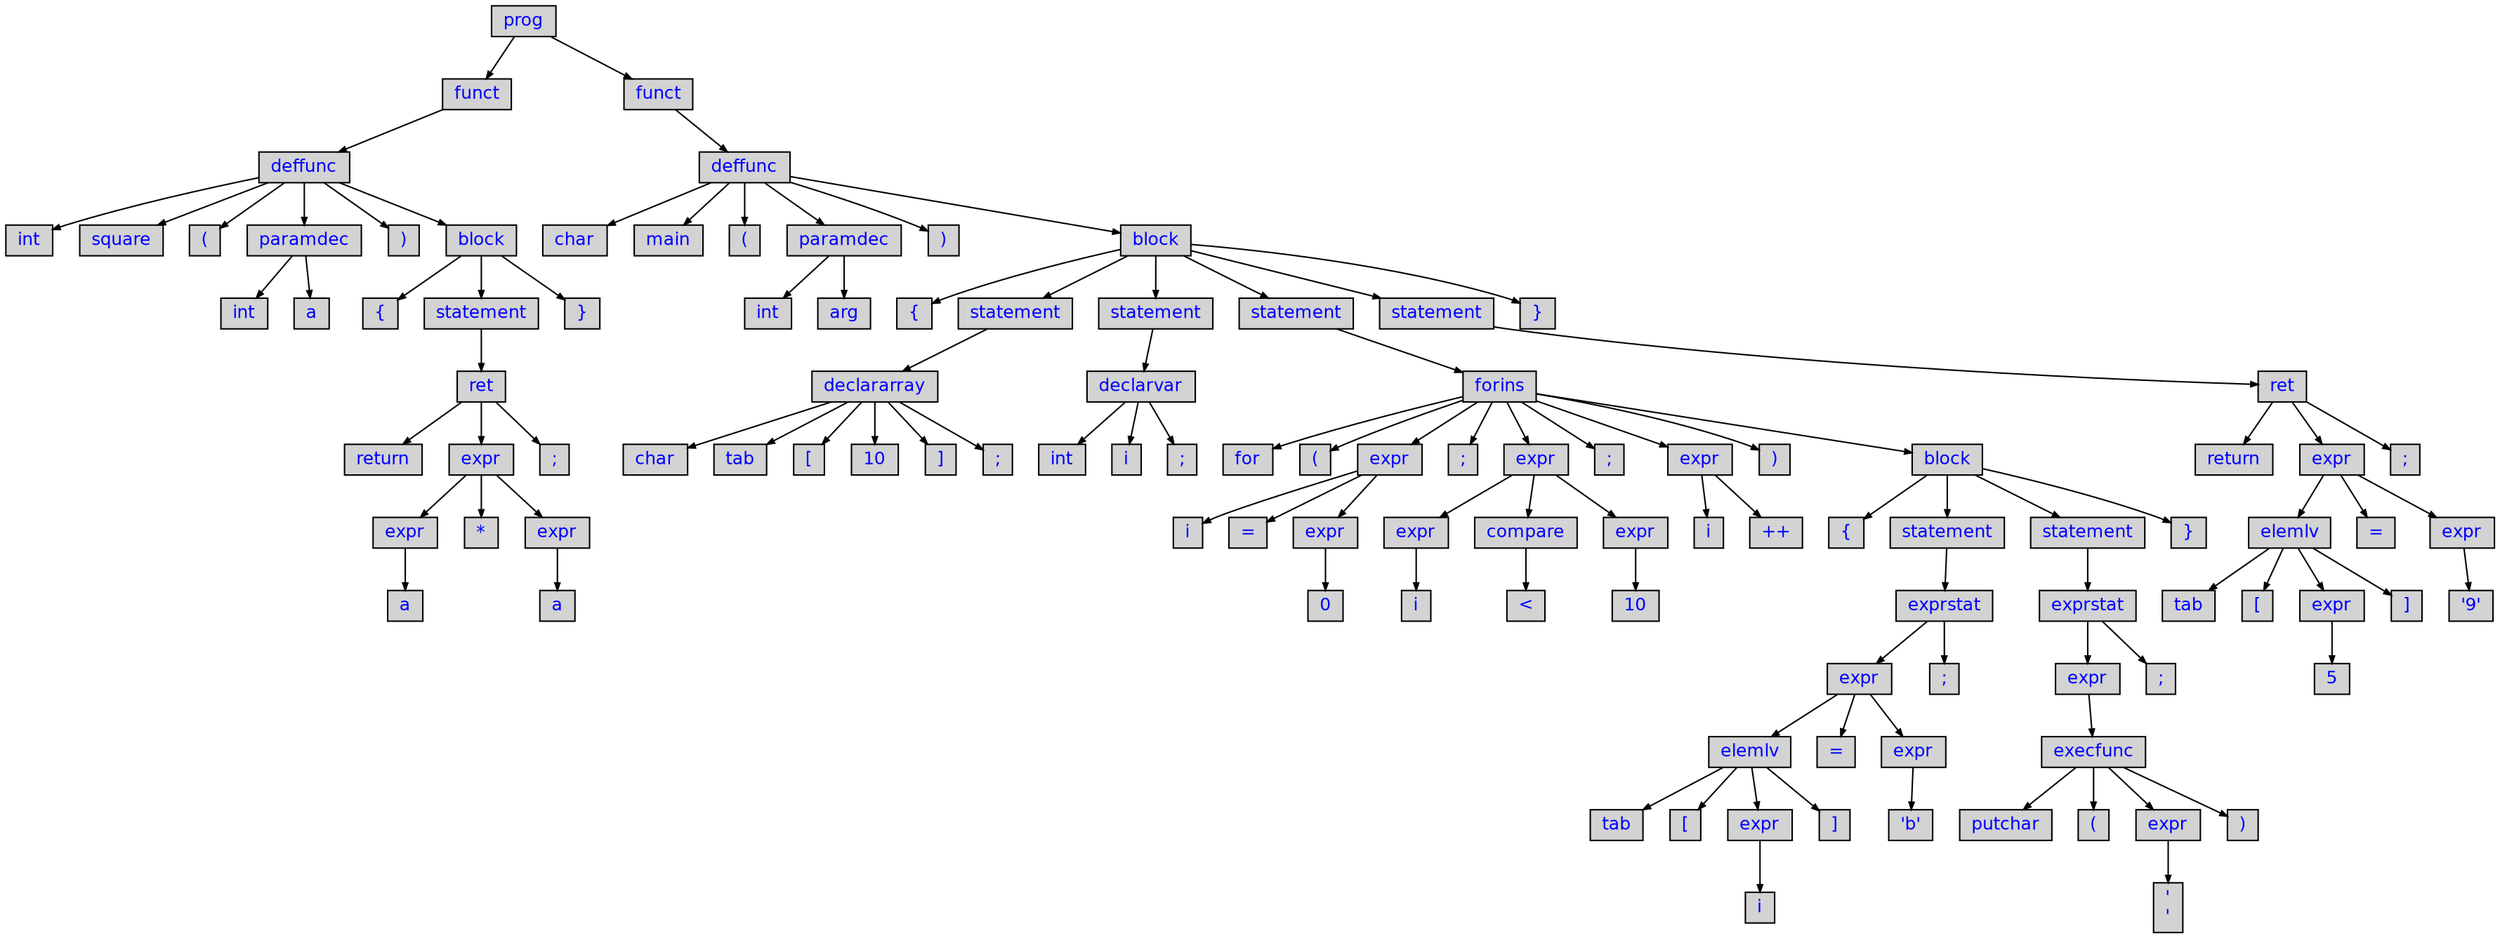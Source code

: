 digraph {
	ordering=out;
	ranksep=.4;
	node [shape=box, fixedsize=false, fontsize=12, fontname="Helvetica", fontcolor="blue"
		width=.25, height=.25, color="black", fillcolor="lightgrey", style="filled, solid"];
	edge [arrowsize=.5, color="black"]

	node0x7c7d50[label="prog"];
	node0x7d1940[label="funct"];
	node0x7d43e0[label="deffunc"];
	node0x7d2490[label="int"]
	node0x7d2dc0[label="square"]
	node0x7d3ed0[label="("]
	node0x7d48e0[label="paramdec"];
	node0x7d4940[label="int"]
	node0x7d4b60[label="a"]
	node0x7d4ba0[label=")"]
	node0x7d4bd0[label="block"];
	node0x7d66f0[label="{"]
	node0x7d6a10[label="statement"];
	node0x7d8910[label="ret"];
	node0x7d3380[label="return"]
	node0x7de3f0[label="expr"];
	node0x7d90e0[label="expr"];
	node0x7d9b50[label="a"]
	node0x7de6e0[label="*"]
	node0x7de760[label="expr"];
	node0x7deae0[label="a"]
	node0x7d36c0[label=";"]
	node0x7d6c00[label="}"]
	node0x7e1340[label="funct"];
	node0x7e1390[label="deffunc"];
	node0x7d0d00[label="char"]
	node0x7ded20[label="main"]
	node0x7da120[label="("]
	node0x7e11b0[label="paramdec"];
	node0x7e2740[label="int"]
	node0x7e2780[label="arg"]
	node0x7e27c0[label=")"]
	node0x7e1200[label="block"];
	node0x7e2900[label="{"]
	node0x7e12a0[label="statement"];
	node0x7df0b0[label="declararray"];
	node0x7e2f50[label="char"]
	node0x7e3640[label="tab"]
	node0x7e3a50[label="["]
	node0x7e3c90[label="10"]
	node0x7e3d50[label="]"]
	node0x7e3ee0[label=";"]
	node0x7e3f10[label="statement"];
	node0x7e4120[label="declarvar"];
	node0x7e41c0[label="int"]
	node0x7e4220[label="i"]
	node0x7e5050[label=";"]
	node0x7e5080[label="statement"];
	node0x7e51b0[label="forins"];
	node0x7e52b0[label="for"]
	node0x7e5390[label="("]
	node0x7e5530[label="expr"];
	node0x7e67b0[label="i"]
	node0x7df6f0[label="="]
	node0x7e56b0[label="expr"];
	node0x7d6770[label="0"]
	node0x7dedb0[label=";"]
	node0x7e94f0[label="expr"];
	node0x7ded50[label="expr"];
	node0x7dec80[label="i"]
	node0x7e94a0[label="compare"];
	node0x7deeb0[label="<"]
	node0x7e9c60[label="expr"];
	node0x7dece0[label="10"]
	node0x7e6530[label=";"]
	node0x7dce50[label="expr"];
	node0x7e08e0[label="i"]
	node0x7dd480[label="++"]
	node0x7da0e0[label=")"]
	node0x7eb910[label="block"];
	node0x7e9dc0[label="{"]
	node0x7ea020[label="statement"];
	node0x7ebb90[label="exprstat"];
	node0x7ebaa0[label="expr"];
	node0x7eb960[label="elemlv"];
	node0x7edab0[label="tab"]
	node0x7eda10[label="["]
	node0x7ecd00[label="expr"];
	node0x7e5440[label="i"]
	node0x7ed470[label="]"]
	node0x7ed150[label="="]
	node0x7ef1d0[label="expr"];
	node0x7ed650[label="'b'"]
	node0x7f15f0[label=";"]
	node0x7f1640[label="statement"];
	node0x7f1750[label="exprstat"];
	node0x7f1830[label="expr"];
	node0x7f1df0[label="execfunc"];
	node0x7f1d00[label="putchar"]
	node0x7f2650[label="("]
	node0x7f26f0[label="expr"];
	node0x7f2810[label="'\n'"]
	node0x7f2850[label=")"]
	node0x7f2910[label=";"]
	node0x7f2ab0[label="}"]
	node0x7f2ae0[label="statement"];
	node0x7f2b80[label="ret"];
	node0x7f2c80[label="return"]
	node0x7f3960[label="expr"];
	node0x7f2d00[label="elemlv"];
	node0x7f1c00[label="tab"]
	node0x7f1b80[label="["]
	node0x7f5430[label="expr"];
	node0x7f50d0[label="5"]
	node0x7f55d0[label="]"]
	node0x7f4f50[label="="]
	node0x7f3b90[label="expr"];
	node0x7f1dc0[label="'9'"]
	node0x7f39c0[label=";"]
	node0x7f3140[label="}"]
	node0x7c7d50 -> node0x7d1940;
	node0x7c7d50 -> node0x7e1340;
	node0x7d1940 -> node0x7d43e0;
	node0x7d43e0 -> node0x7d2490;
	node0x7d43e0 -> node0x7d2dc0;
	node0x7d43e0 -> node0x7d3ed0;
	node0x7d43e0 -> node0x7d48e0;
	node0x7d43e0 -> node0x7d4ba0;
	node0x7d43e0 -> node0x7d4bd0;
	node0x7d48e0 -> node0x7d4940;
	node0x7d48e0 -> node0x7d4b60;
	node0x7d4bd0 -> node0x7d66f0;
	node0x7d4bd0 -> node0x7d6a10;
	node0x7d4bd0 -> node0x7d6c00;
	node0x7d6a10 -> node0x7d8910;
	node0x7d8910 -> node0x7d3380;
	node0x7d8910 -> node0x7de3f0;
	node0x7d8910 -> node0x7d36c0;
	node0x7de3f0 -> node0x7d90e0;
	node0x7de3f0 -> node0x7de6e0;
	node0x7de3f0 -> node0x7de760;
	node0x7d90e0 -> node0x7d9b50;
	node0x7de760 -> node0x7deae0;
	node0x7e1340 -> node0x7e1390;
	node0x7e1390 -> node0x7d0d00;
	node0x7e1390 -> node0x7ded20;
	node0x7e1390 -> node0x7da120;
	node0x7e1390 -> node0x7e11b0;
	node0x7e1390 -> node0x7e27c0;
	node0x7e1390 -> node0x7e1200;
	node0x7e11b0 -> node0x7e2740;
	node0x7e11b0 -> node0x7e2780;
	node0x7e1200 -> node0x7e2900;
	node0x7e1200 -> node0x7e12a0;
	node0x7e1200 -> node0x7e3f10;
	node0x7e1200 -> node0x7e5080;
	node0x7e1200 -> node0x7f2ae0;
	node0x7e1200 -> node0x7f3140;
	node0x7e12a0 -> node0x7df0b0;
	node0x7df0b0 -> node0x7e2f50;
	node0x7df0b0 -> node0x7e3640;
	node0x7df0b0 -> node0x7e3a50;
	node0x7df0b0 -> node0x7e3c90;
	node0x7df0b0 -> node0x7e3d50;
	node0x7df0b0 -> node0x7e3ee0;
	node0x7e3f10 -> node0x7e4120;
	node0x7e4120 -> node0x7e41c0;
	node0x7e4120 -> node0x7e4220;
	node0x7e4120 -> node0x7e5050;
	node0x7e5080 -> node0x7e51b0;
	node0x7e51b0 -> node0x7e52b0;
	node0x7e51b0 -> node0x7e5390;
	node0x7e51b0 -> node0x7e5530;
	node0x7e51b0 -> node0x7dedb0;
	node0x7e51b0 -> node0x7e94f0;
	node0x7e51b0 -> node0x7e6530;
	node0x7e51b0 -> node0x7dce50;
	node0x7e51b0 -> node0x7da0e0;
	node0x7e51b0 -> node0x7eb910;
	node0x7e5530 -> node0x7e67b0;
	node0x7e5530 -> node0x7df6f0;
	node0x7e5530 -> node0x7e56b0;
	node0x7e56b0 -> node0x7d6770;
	node0x7e94f0 -> node0x7ded50;
	node0x7e94f0 -> node0x7e94a0;
	node0x7e94f0 -> node0x7e9c60;
	node0x7ded50 -> node0x7dec80;
	node0x7e94a0 -> node0x7deeb0;
	node0x7e9c60 -> node0x7dece0;
	node0x7dce50 -> node0x7e08e0;
	node0x7dce50 -> node0x7dd480;
	node0x7eb910 -> node0x7e9dc0;
	node0x7eb910 -> node0x7ea020;
	node0x7eb910 -> node0x7f1640;
	node0x7eb910 -> node0x7f2ab0;
	node0x7ea020 -> node0x7ebb90;
	node0x7ebb90 -> node0x7ebaa0;
	node0x7ebb90 -> node0x7f15f0;
	node0x7ebaa0 -> node0x7eb960;
	node0x7ebaa0 -> node0x7ed150;
	node0x7ebaa0 -> node0x7ef1d0;
	node0x7eb960 -> node0x7edab0;
	node0x7eb960 -> node0x7eda10;
	node0x7eb960 -> node0x7ecd00;
	node0x7eb960 -> node0x7ed470;
	node0x7ecd00 -> node0x7e5440;
	node0x7ef1d0 -> node0x7ed650;
	node0x7f1640 -> node0x7f1750;
	node0x7f1750 -> node0x7f1830;
	node0x7f1750 -> node0x7f2910;
	node0x7f1830 -> node0x7f1df0;
	node0x7f1df0 -> node0x7f1d00;
	node0x7f1df0 -> node0x7f2650;
	node0x7f1df0 -> node0x7f26f0;
	node0x7f1df0 -> node0x7f2850;
	node0x7f26f0 -> node0x7f2810;
	node0x7f2ae0 -> node0x7f2b80;
	node0x7f2b80 -> node0x7f2c80;
	node0x7f2b80 -> node0x7f3960;
	node0x7f2b80 -> node0x7f39c0;
	node0x7f3960 -> node0x7f2d00;
	node0x7f3960 -> node0x7f4f50;
	node0x7f3960 -> node0x7f3b90;
	node0x7f2d00 -> node0x7f1c00;
	node0x7f2d00 -> node0x7f1b80;
	node0x7f2d00 -> node0x7f5430;
	node0x7f2d00 -> node0x7f55d0;
	node0x7f5430 -> node0x7f50d0;
	node0x7f3b90 -> node0x7f1dc0;
}
